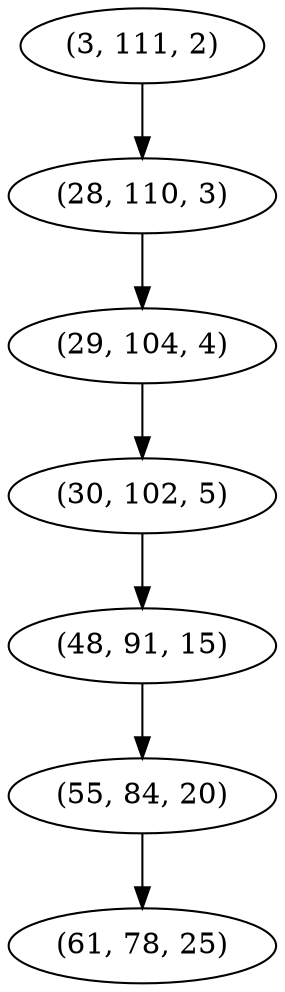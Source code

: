 digraph tree {
    "(3, 111, 2)";
    "(28, 110, 3)";
    "(29, 104, 4)";
    "(30, 102, 5)";
    "(48, 91, 15)";
    "(55, 84, 20)";
    "(61, 78, 25)";
    "(3, 111, 2)" -> "(28, 110, 3)";
    "(28, 110, 3)" -> "(29, 104, 4)";
    "(29, 104, 4)" -> "(30, 102, 5)";
    "(30, 102, 5)" -> "(48, 91, 15)";
    "(48, 91, 15)" -> "(55, 84, 20)";
    "(55, 84, 20)" -> "(61, 78, 25)";
}
